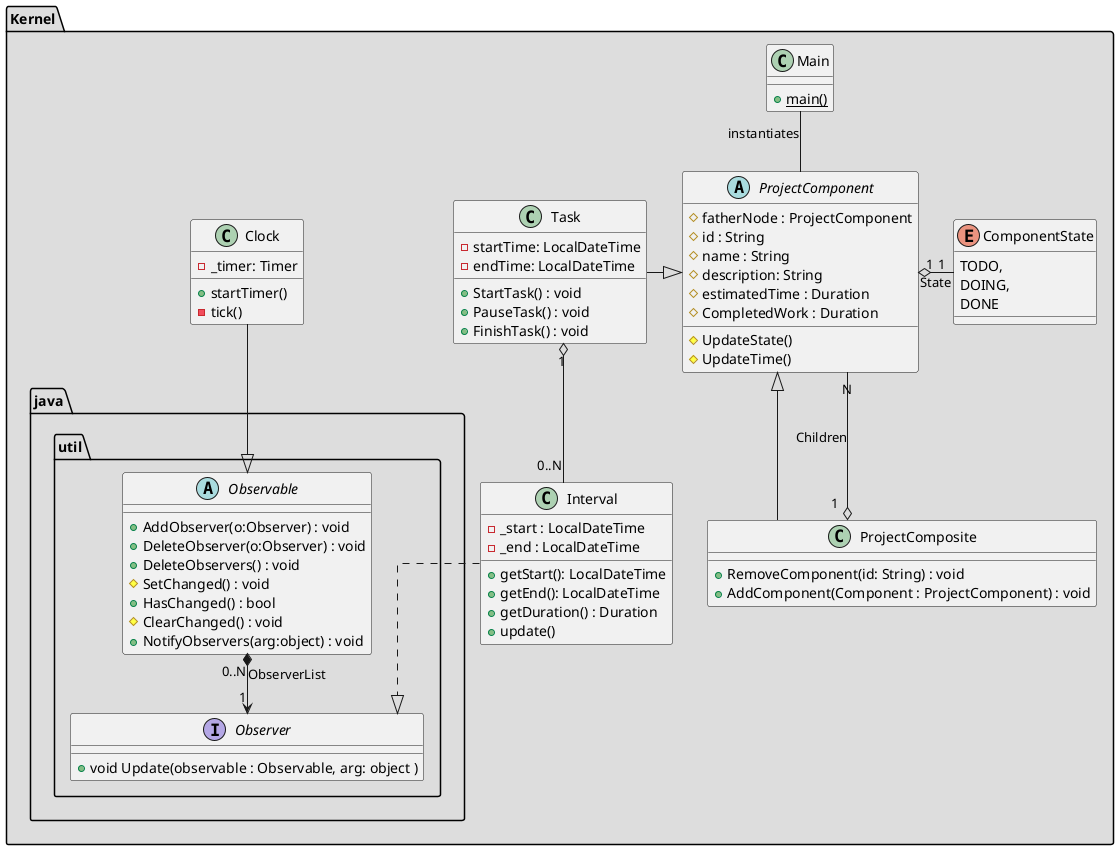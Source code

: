 @startuml

skinparam linetype ortho

/' Tests '/
/' package "Testing" #DDDDDD {
      class MainTests {
      }
      Abstract IProject {
      }
      class ProjectTests {
      }
      class TaskTests {
      }
} '/


/' Back End '/
package "Kernel" #DDDDDD {
  class Main {
    +{static}main()
  }

  Abstract ProjectComponent {
      #fatherNode : ProjectComponent
      #id : String
      #name : String
      #description: String
      #estimatedTime : Duration
      #CompletedWork : Duration
      #UpdateState()
      #UpdateTime()
  }

  class ProjectComposite {
     +RemoveComponent(id: String) : void
     +AddComponent(Component : ProjectComponent) : void
   }

  class Task {
    -startTime: LocalDateTime
    -endTime: LocalDateTime
    +StartTask() : void
    +PauseTask() : void
    +FinishTask() : void
    /'+AddTimeInterval(interval:Interval) : void'/
  }

  enum ComponentState {
    TODO,
    DOING,
    DONE
  }

  class Interval {
    -_start : LocalDateTime
    -_end : LocalDateTime
    /'+StartCounting() : void
    +PauseCounting() : void
    +StopCounting() : void'/
    +getStart(): LocalDateTime
    +getEnd(): LocalDateTime
    +getDuration() : Duration
    +update()
  }

  class Clock{
  -_timer: Timer
  +startTimer()
  -tick()

  }

  package "java.util"
  {
      abstract Observable {
        +AddObserver(o:Observer) : void
        +DeleteObserver(o:Observer) : void
        +DeleteObservers() : void
        #SetChanged() : void
        +HasChanged() : bool
        #ClearChanged() : void
        +NotifyObservers(arg:object) : void
      }
      interface Observer
      {
           +void Update(observable : Observable, arg: object )
      }
      Observable "0..N" *--> "1" Observer:ObserverList
  }

}

/' Relationship '/
  Task -right-|> ProjectComponent
  ProjectComponent "1" o-right- "1" ComponentState : State
  ProjectComponent <|-- ProjectComposite
  ProjectComponent "N" --o "1" ProjectComposite : Children
  Task "1" o-- "0..N" Interval
  Interval ..|> Observer
  Main -- ProjectComponent: "instantiates"
  Clock --|> Observable

@enduml
